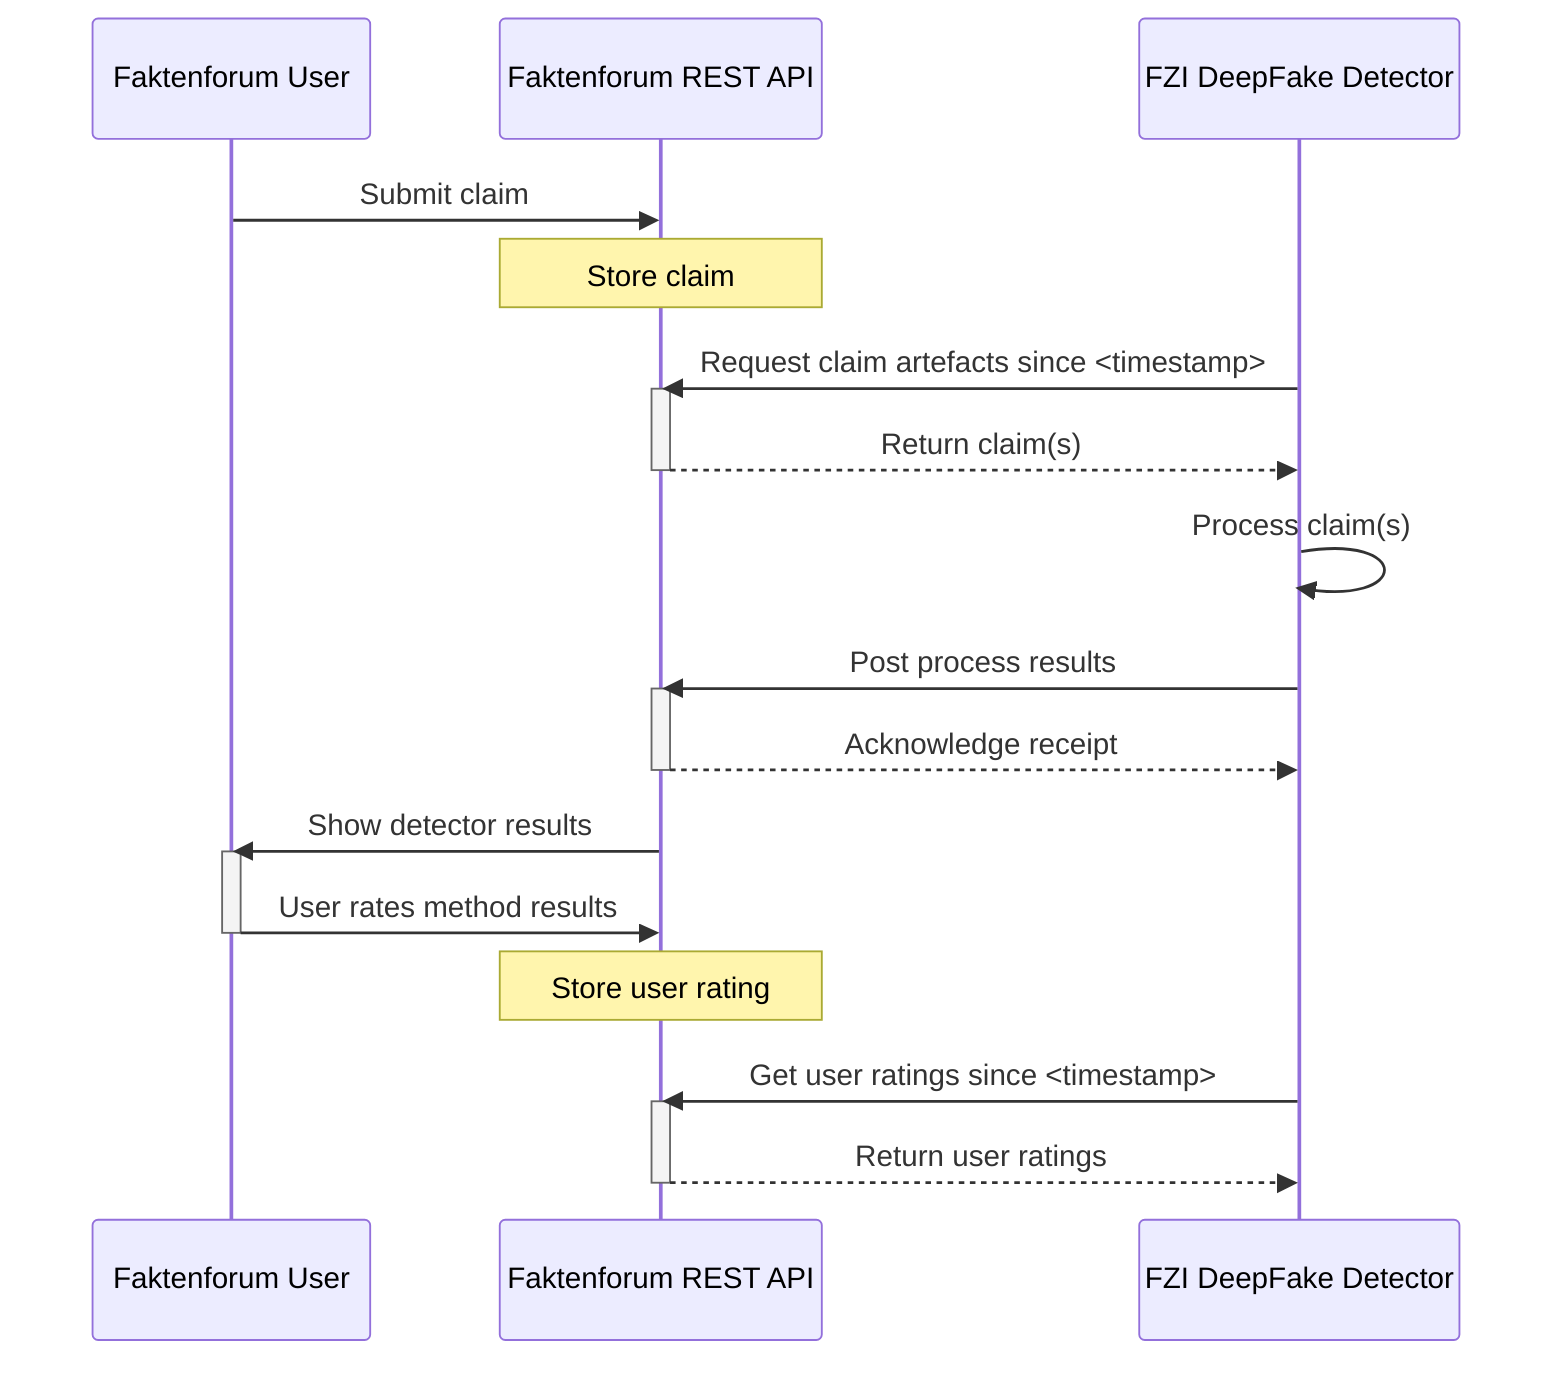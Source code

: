 sequenceDiagram
    participant User as Faktenforum User
    participant fafo as Faktenforum REST API
    participant fzi as FZI DeepFake Detector

    User->>fafo: Submit claim
    Note over fafo: Store claim
    fzi->>fafo: Request claim artefacts since <timestamp>
    activate fafo
    fafo-->>fzi: Return claim(s)
    deactivate fafo

    fzi->>fzi: Process claim(s)
    fzi->>fafo: Post process results
    activate fafo
    fafo-->>fzi: Acknowledge receipt
    deactivate fafo

    fafo->>User: Show detector results
    activate User
    User->>fafo: User rates method results
    deactivate User
    Note over fafo: Store user rating
    fzi->>fafo: Get user ratings since <timestamp>
    activate fafo
    fafo-->>fzi: Return user ratings  
    deactivate fafo